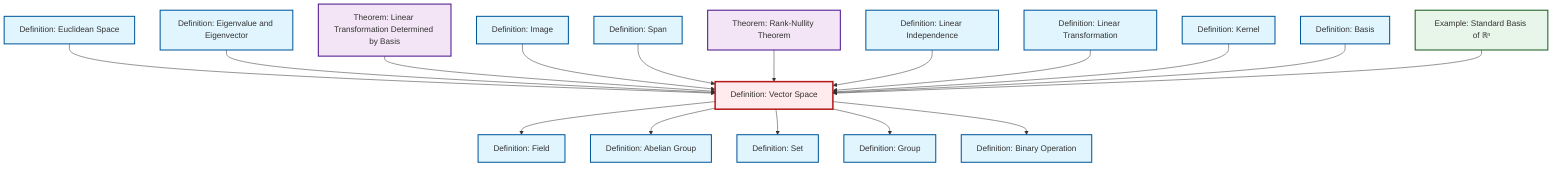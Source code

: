 graph TD
    classDef definition fill:#e1f5fe,stroke:#01579b,stroke-width:2px
    classDef theorem fill:#f3e5f5,stroke:#4a148c,stroke-width:2px
    classDef axiom fill:#fff3e0,stroke:#e65100,stroke-width:2px
    classDef example fill:#e8f5e9,stroke:#1b5e20,stroke-width:2px
    classDef current fill:#ffebee,stroke:#b71c1c,stroke-width:3px
    def-euclidean-space["Definition: Euclidean Space"]:::definition
    def-basis["Definition: Basis"]:::definition
    ex-standard-basis-rn["Example: Standard Basis of ℝⁿ"]:::example
    thm-linear-transformation-basis["Theorem: Linear Transformation Determined by Basis"]:::theorem
    def-linear-transformation["Definition: Linear Transformation"]:::definition
    def-field["Definition: Field"]:::definition
    def-image["Definition: Image"]:::definition
    def-set["Definition: Set"]:::definition
    def-abelian-group["Definition: Abelian Group"]:::definition
    thm-rank-nullity["Theorem: Rank-Nullity Theorem"]:::theorem
    def-span["Definition: Span"]:::definition
    def-linear-independence["Definition: Linear Independence"]:::definition
    def-binary-operation["Definition: Binary Operation"]:::definition
    def-kernel["Definition: Kernel"]:::definition
    def-group["Definition: Group"]:::definition
    def-vector-space["Definition: Vector Space"]:::definition
    def-eigenvalue-eigenvector["Definition: Eigenvalue and Eigenvector"]:::definition
    def-euclidean-space --> def-vector-space
    def-eigenvalue-eigenvector --> def-vector-space
    thm-linear-transformation-basis --> def-vector-space
    def-vector-space --> def-field
    def-vector-space --> def-abelian-group
    def-image --> def-vector-space
    def-span --> def-vector-space
    def-vector-space --> def-set
    def-vector-space --> def-group
    thm-rank-nullity --> def-vector-space
    def-linear-independence --> def-vector-space
    def-linear-transformation --> def-vector-space
    def-kernel --> def-vector-space
    def-vector-space --> def-binary-operation
    def-basis --> def-vector-space
    ex-standard-basis-rn --> def-vector-space
    class def-vector-space current